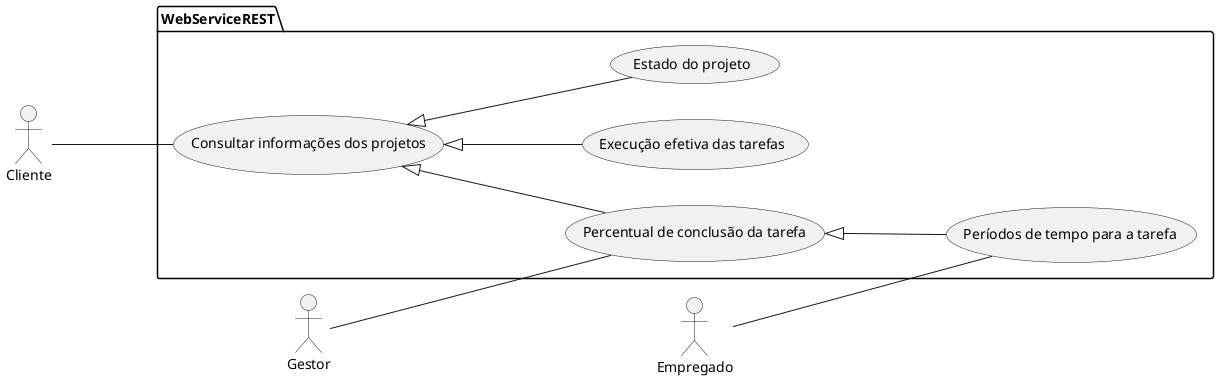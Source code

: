 @startuml useCase

left to right direction

actor Cliente
actor Empregado
actor Gestor

package WebServiceREST{

    Cliente --- (Consultar informações dos projetos)
    (Consultar informações dos projetos) <|--- (Execução efetiva das tarefas)
    (Consultar informações dos projetos) <|--- (Estado do projeto)
    (Consultar informações dos projetos) <|--- (Percentual de conclusão da tarefa)

    Gestor --- (Percentual de conclusão da tarefa)
    Empregado --- (Períodos de tempo para a tarefa)

    (Percentual de conclusão da tarefa) <|--- (Períodos de tempo para a tarefa)
}

@enduml
